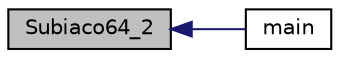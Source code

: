 digraph "Subiaco64_2"
{
  edge [fontname="Helvetica",fontsize="10",labelfontname="Helvetica",labelfontsize="10"];
  node [fontname="Helvetica",fontsize="10",shape=record];
  rankdir="LR";
  Node691 [label="Subiaco64_2",height=0.2,width=0.4,color="black", fillcolor="grey75", style="filled", fontcolor="black"];
  Node691 -> Node692 [dir="back",color="midnightblue",fontsize="10",style="solid",fontname="Helvetica"];
  Node692 [label="main",height=0.2,width=0.4,color="black", fillcolor="white", style="filled",URL="$db/d67/test__hyperoval_8_c.html#a3c04138a5bfe5d72780bb7e82a18e627"];
}
